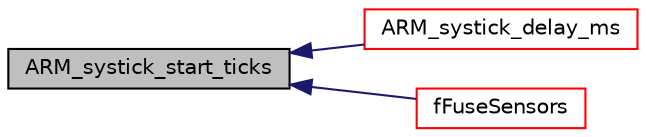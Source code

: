 digraph "ARM_systick_start_ticks"
{
  edge [fontname="Helvetica",fontsize="10",labelfontname="Helvetica",labelfontsize="10"];
  node [fontname="Helvetica",fontsize="10",shape=record];
  rankdir="LR";
  Node21 [label="ARM_systick_start_ticks",height=0.2,width=0.4,color="black", fillcolor="grey75", style="filled", fontcolor="black"];
  Node21 -> Node22 [dir="back",color="midnightblue",fontsize="10",style="solid",fontname="Helvetica"];
  Node22 [label="ARM_systick_delay_ms",height=0.2,width=0.4,color="red", fillcolor="white", style="filled",URL="$drivers_8h.html#a52c4ad21a29460539f43e8781d9fcfbf"];
  Node21 -> Node26 [dir="back",color="midnightblue",fontsize="10",style="solid",fontname="Helvetica"];
  Node26 [label="fFuseSensors",height=0.2,width=0.4,color="red", fillcolor="white", style="filled",URL="$fusion_8h.html#aeb60375528d75ee9fec67a96916141ca"];
}
